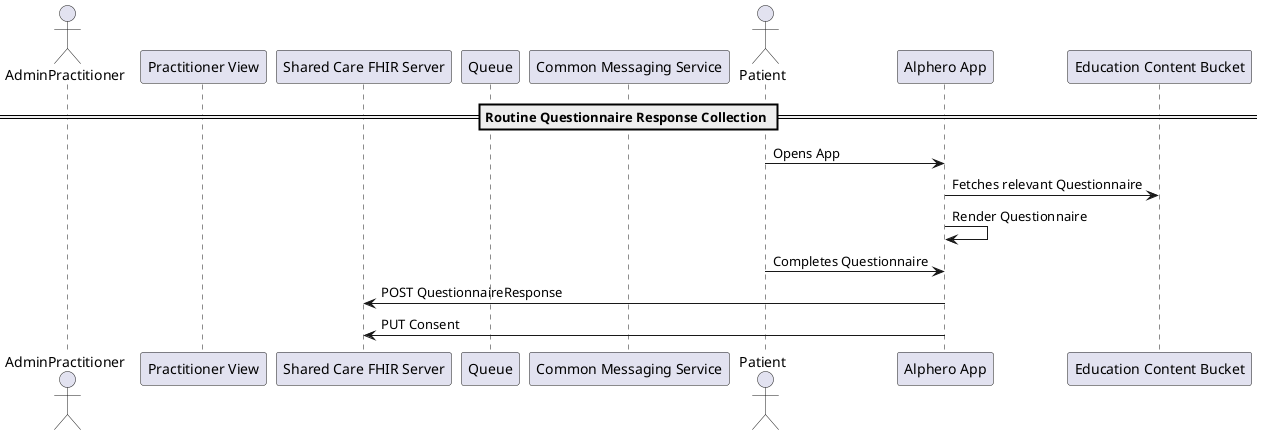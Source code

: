 @startuml
actor AdminPractitioner
participant "Practitioner View" as PV
participant "Shared Care FHIR Server" as FHIR
participant "Queue" as MQ
participant "Common Messaging Service" as CMS
actor Patient
participant "Alphero App" as App
participant "Education Content Bucket" as ECB


== Routine Questionnaire Response Collection ==
Patient -> App : Opens App
App -> ECB : Fetches relevant Questionnaire
App -> App : Render Questionnaire
Patient -> App : Completes Questionnaire
App -> FHIR : POST QuestionnaireResponse
App -> FHIR : PUT Consent

@enduml